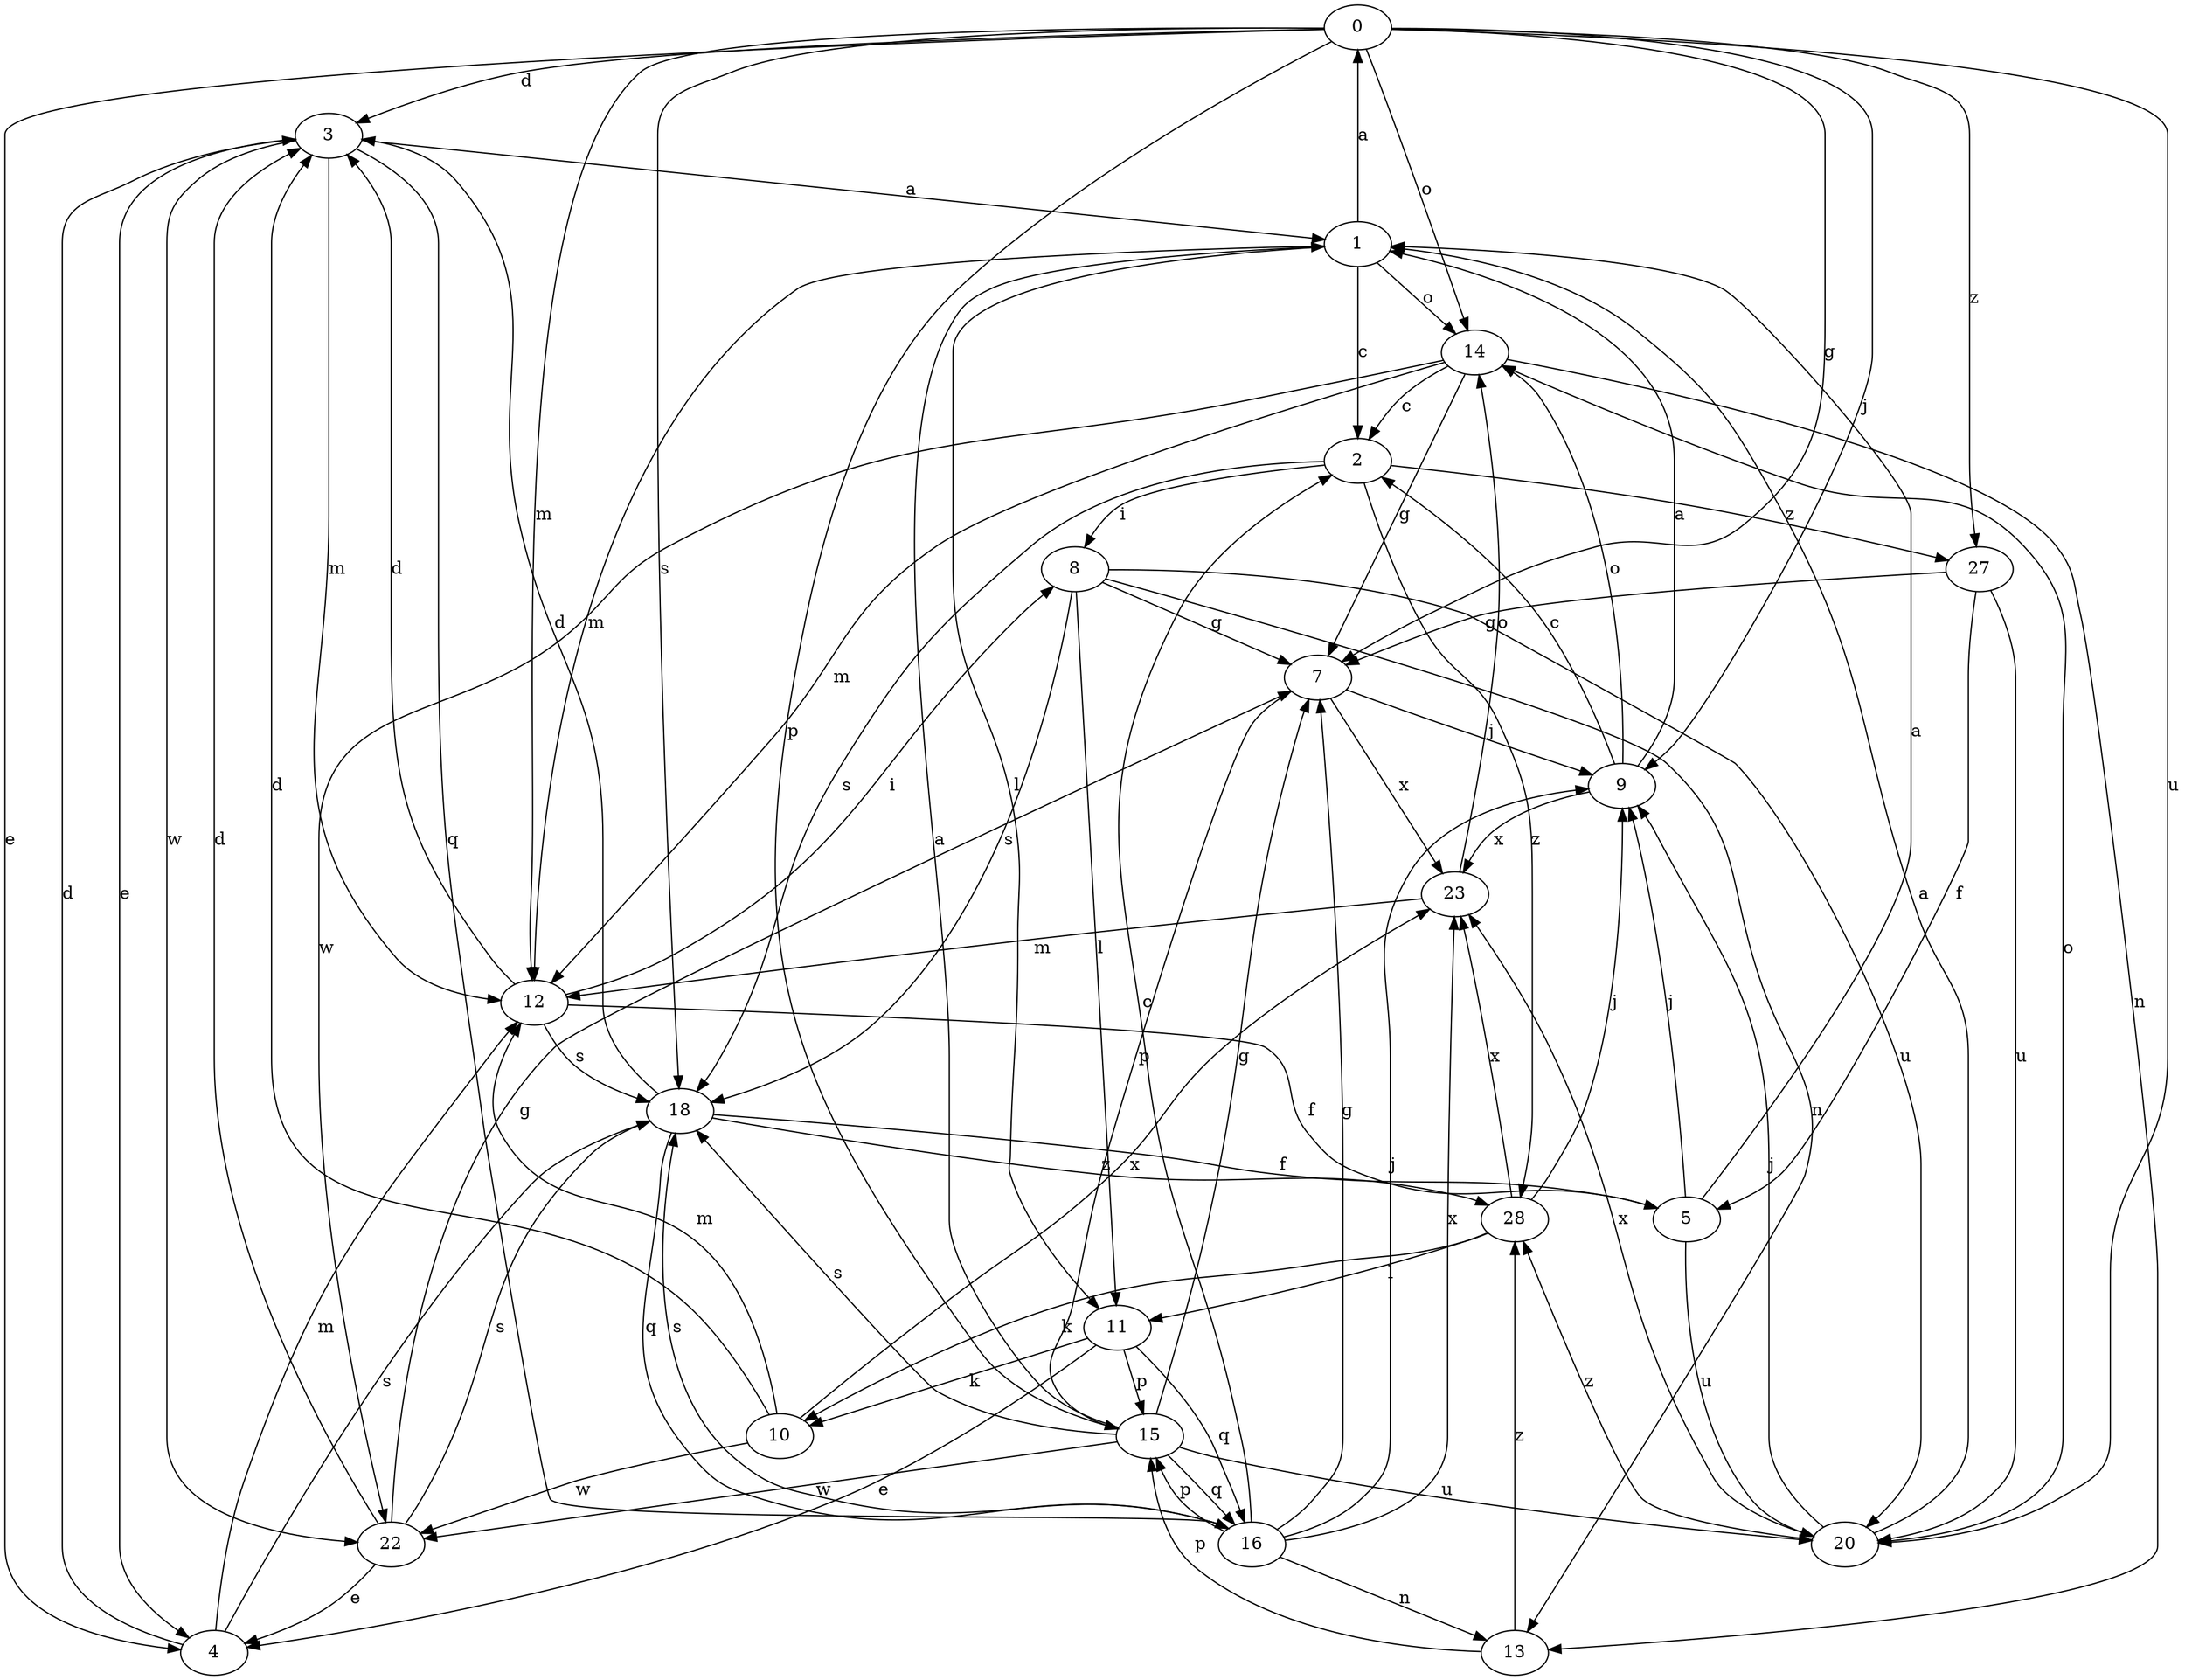 strict digraph  {
0;
1;
2;
3;
4;
5;
7;
8;
9;
10;
11;
12;
13;
14;
15;
16;
18;
20;
22;
23;
27;
28;
0 -> 3  [label=d];
0 -> 4  [label=e];
0 -> 7  [label=g];
0 -> 9  [label=j];
0 -> 12  [label=m];
0 -> 14  [label=o];
0 -> 15  [label=p];
0 -> 18  [label=s];
0 -> 20  [label=u];
0 -> 27  [label=z];
1 -> 0  [label=a];
1 -> 2  [label=c];
1 -> 11  [label=l];
1 -> 12  [label=m];
1 -> 14  [label=o];
2 -> 8  [label=i];
2 -> 18  [label=s];
2 -> 27  [label=z];
2 -> 28  [label=z];
3 -> 1  [label=a];
3 -> 4  [label=e];
3 -> 12  [label=m];
3 -> 16  [label=q];
3 -> 22  [label=w];
4 -> 3  [label=d];
4 -> 12  [label=m];
4 -> 18  [label=s];
5 -> 1  [label=a];
5 -> 9  [label=j];
5 -> 20  [label=u];
7 -> 9  [label=j];
7 -> 15  [label=p];
7 -> 23  [label=x];
8 -> 7  [label=g];
8 -> 11  [label=l];
8 -> 13  [label=n];
8 -> 18  [label=s];
8 -> 20  [label=u];
9 -> 1  [label=a];
9 -> 2  [label=c];
9 -> 14  [label=o];
9 -> 23  [label=x];
10 -> 3  [label=d];
10 -> 12  [label=m];
10 -> 22  [label=w];
10 -> 23  [label=x];
11 -> 4  [label=e];
11 -> 10  [label=k];
11 -> 15  [label=p];
11 -> 16  [label=q];
12 -> 3  [label=d];
12 -> 5  [label=f];
12 -> 8  [label=i];
12 -> 18  [label=s];
13 -> 15  [label=p];
13 -> 28  [label=z];
14 -> 2  [label=c];
14 -> 7  [label=g];
14 -> 12  [label=m];
14 -> 13  [label=n];
14 -> 22  [label=w];
15 -> 1  [label=a];
15 -> 7  [label=g];
15 -> 16  [label=q];
15 -> 18  [label=s];
15 -> 20  [label=u];
15 -> 22  [label=w];
16 -> 2  [label=c];
16 -> 7  [label=g];
16 -> 9  [label=j];
16 -> 13  [label=n];
16 -> 15  [label=p];
16 -> 18  [label=s];
16 -> 23  [label=x];
18 -> 3  [label=d];
18 -> 5  [label=f];
18 -> 16  [label=q];
18 -> 28  [label=z];
20 -> 1  [label=a];
20 -> 9  [label=j];
20 -> 14  [label=o];
20 -> 23  [label=x];
20 -> 28  [label=z];
22 -> 3  [label=d];
22 -> 4  [label=e];
22 -> 7  [label=g];
22 -> 18  [label=s];
23 -> 12  [label=m];
23 -> 14  [label=o];
27 -> 5  [label=f];
27 -> 7  [label=g];
27 -> 20  [label=u];
28 -> 9  [label=j];
28 -> 10  [label=k];
28 -> 11  [label=l];
28 -> 23  [label=x];
}

